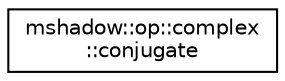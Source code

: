 digraph "Graphical Class Hierarchy"
{
 // LATEX_PDF_SIZE
  edge [fontname="Helvetica",fontsize="10",labelfontname="Helvetica",labelfontsize="10"];
  node [fontname="Helvetica",fontsize="10",shape=record];
  rankdir="LR";
  Node0 [label="mshadow::op::complex\l::conjugate",height=0.2,width=0.4,color="black", fillcolor="white", style="filled",URL="$structmshadow_1_1op_1_1complex_1_1conjugate.html",tooltip=" "];
}
